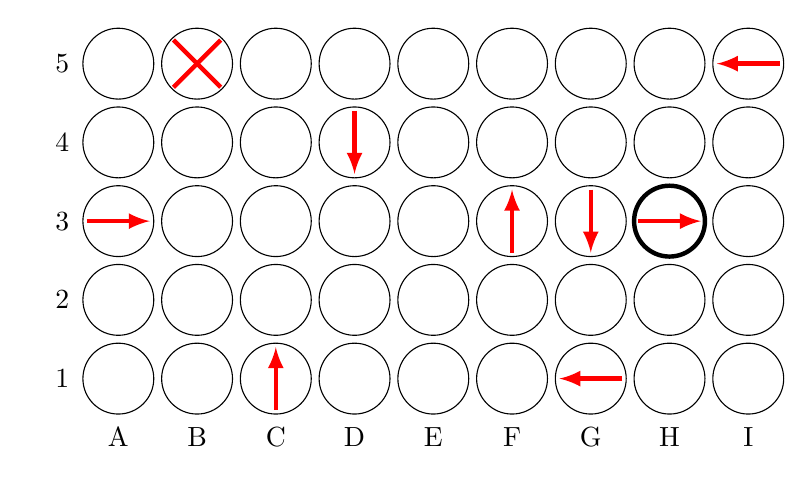 \tikzstyle{line} = [draw, ultra thick]
\tikzstyle{arrow} = [->,>=latex, red,ultra thick]
\begin{tikzpicture}



% Start
\draw[ultra thick] (8.5,3.5) circle (0.45);

% Grille
%\draw[step=1.0, black] (1,1) grid (10,6);

\foreach \x in {1,...,9}{
  \foreach \y in {1,...,5}{
    \draw (\x+0.5,\y+0.5) circle (0.45);
  }
}

% Labels
\foreach \x/\L in {1/A, 2/B, 3/C, 4/D, 5/E, 6/F, 7/G, 8/H, 9/I}{
  \node[below] at (\x+0.5,1) {\L};
}
\foreach \y/\L in {1/1,2/2,3/3,4/4,5/5}{
  \node[left] at (1,\y+0.5) {\L};
}

% %%%%%%%%%%%%%%%%%%%%%%%%%%%%

\draw[arrow] (8.1,3.5)--++(0.8,0);
\draw[arrow] (3.5,1.1)--++(0,0.8);
\draw[arrow] (7.9,1.5)--++(-0.8,0);
\draw[arrow] (7.5,3.9)--++(0,-0.8);
%\draw[arrow] (4.1,4.5)--++(0.8,0);
\draw[arrow] (1.1,3.5)--++(0.8,0);
\draw[arrow] (9.9,5.5)--++(-0.8,0);
\draw[arrow] (6.5,3.1)--++(0,0.8);
\draw[arrow] (4.5,4.9)--++(0,-0.8);

\draw[line, red] (2.2,5.2)--++(0.6,0.6);
\draw[line, red] (2.2,5.8)--++(0.6,-0.6);


%%%%%%%%%%%%%%%%%%%%%%%%%%%%
\end{tikzpicture}